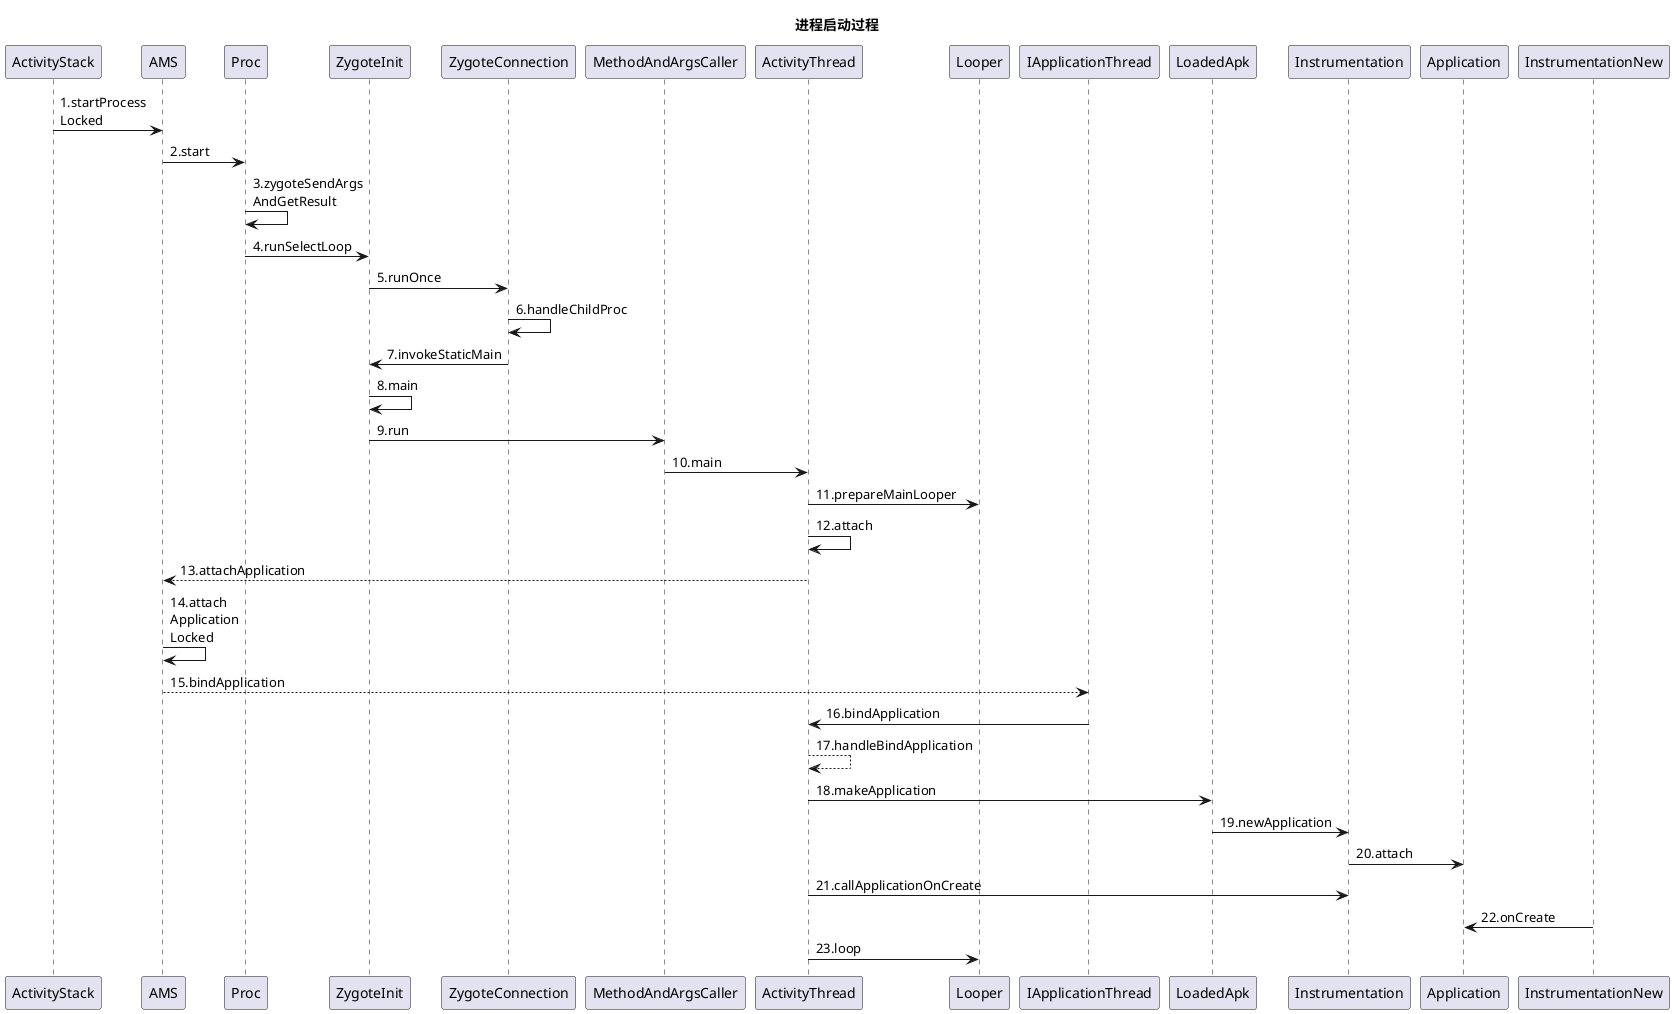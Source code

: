 @startuml



Title: 进程启动过程
ActivityStack->AMS: 1.startProcess\nLocked
AMS->Proc: 2.start
Proc->Proc: 3.zygoteSendArgs\nAndGetResult
Proc->ZygoteInit: 4.runSelectLoop
ZygoteInit->ZygoteConnection: 5.runOnce
ZygoteConnection->ZygoteConnection: 6.handleChildProc
ZygoteConnection->ZygoteInit: 7.invokeStaticMain
ZygoteInit->ZygoteInit: 8.main
ZygoteInit->MethodAndArgsCaller: 9.run
MethodAndArgsCaller->ActivityThread: 10.main
ActivityThread->Looper: 11.prepareMainLooper
ActivityThread->ActivityThread: 12.attach
ActivityThread-->AMS: 13.attachApplication
AMS->AMS: 14.attach\nApplication\nLocked
AMS-->IApplicationThread: 15.bindApplication
IApplicationThread->ActivityThread :16.bindApplication
ActivityThread-->ActivityThread: 17.handleBindApplication
ActivityThread->LoadedApk: 18.makeApplication
LoadedApk->Instrumentation: 19.newApplication
Instrumentation->Application: 20.attach
ActivityThread->Instrumentation: 21.callApplicationOnCreate
InstrumentationNew->Application: 22.onCreate
ActivityThread->Looper: 23.loop




@enduml
